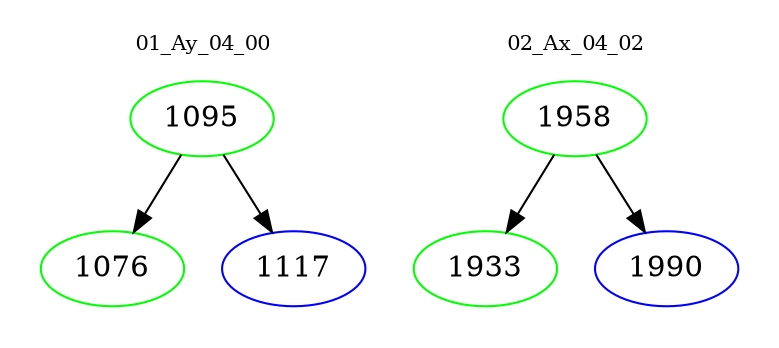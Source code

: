 digraph{
subgraph cluster_0 {
color = white
label = "01_Ay_04_00";
fontsize=10;
T0_1095 [label="1095", color="green"]
T0_1095 -> T0_1076 [color="black"]
T0_1076 [label="1076", color="green"]
T0_1095 -> T0_1117 [color="black"]
T0_1117 [label="1117", color="blue"]
}
subgraph cluster_1 {
color = white
label = "02_Ax_04_02";
fontsize=10;
T1_1958 [label="1958", color="green"]
T1_1958 -> T1_1933 [color="black"]
T1_1933 [label="1933", color="green"]
T1_1958 -> T1_1990 [color="black"]
T1_1990 [label="1990", color="blue"]
}
}
